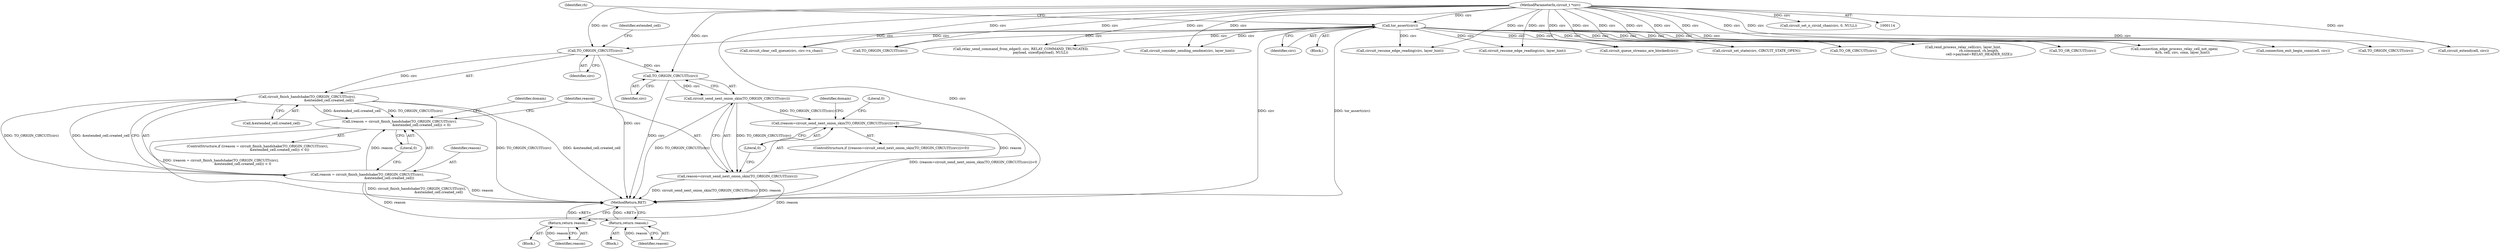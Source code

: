 digraph "0_tor_56a7c5bc15e0447203a491c1ee37de9939ad1dcd@pointer" {
"1000682" [label="(Call,TO_ORIGIN_CIRCUIT(circ))"];
"1000139" [label="(Call,tor_assert(circ))"];
"1000116" [label="(MethodParameterIn,circuit_t *circ)"];
"1000681" [label="(Call,circuit_finish_handshake(TO_ORIGIN_CIRCUIT(circ),\n                                         &extended_cell.created_cell))"];
"1000678" [label="(Call,(reason = circuit_finish_handshake(TO_ORIGIN_CIRCUIT(circ),\n                                         &extended_cell.created_cell)) < 0)"];
"1000679" [label="(Call,reason = circuit_finish_handshake(TO_ORIGIN_CIRCUIT(circ),\n                                         &extended_cell.created_cell))"];
"1000693" [label="(Return,return reason;)"];
"1000700" [label="(Call,TO_ORIGIN_CIRCUIT(circ))"];
"1000699" [label="(Call,circuit_send_next_onion_skin(TO_ORIGIN_CIRCUIT(circ)))"];
"1000696" [label="(Call,(reason=circuit_send_next_onion_skin(TO_ORIGIN_CIRCUIT(circ)))<0)"];
"1000697" [label="(Call,reason=circuit_send_next_onion_skin(TO_ORIGIN_CIRCUIT(circ)))"];
"1000707" [label="(Return,return reason;)"];
"1000699" [label="(Call,circuit_send_next_onion_skin(TO_ORIGIN_CIRCUIT(circ)))"];
"1000763" [label="(Call,circuit_clear_cell_queue(circ, circ->n_chan))"];
"1000695" [label="(ControlStructure,if ((reason=circuit_send_next_onion_skin(TO_ORIGIN_CIRCUIT(circ)))<0))"];
"1000702" [label="(Literal,0)"];
"1000689" [label="(Block,)"];
"1000686" [label="(Identifier,extended_cell)"];
"1000292" [label="(Call,TO_ORIGIN_CIRCUIT(circ))"];
"1000694" [label="(Identifier,reason)"];
"1000143" [label="(Identifier,rh)"];
"1000705" [label="(Identifier,domain)"];
"1000681" [label="(Call,circuit_finish_handshake(TO_ORIGIN_CIRCUIT(circ),\n                                         &extended_cell.created_cell))"];
"1000682" [label="(Call,TO_ORIGIN_CIRCUIT(circ))"];
"1000703" [label="(Block,)"];
"1001058" [label="(MethodReturn,RET)"];
"1000792" [label="(Call,relay_send_command_from_edge(0, circ, RELAY_COMMAND_TRUNCATED,\n                                     payload, sizeof(payload), NULL))"];
"1000393" [label="(Call,circuit_consider_sending_sendme(circ, layer_hint))"];
"1000942" [label="(Call,circuit_queue_streams_are_blocked(circ))"];
"1001004" [label="(Call,TO_OR_CIRCUIT(circ))"];
"1000332" [label="(Call,TO_OR_CIRCUIT(circ))"];
"1000340" [label="(Call,connection_exit_begin_conn(cell, circ))"];
"1000116" [label="(MethodParameterIn,circuit_t *circ)"];
"1000698" [label="(Identifier,reason)"];
"1000683" [label="(Identifier,circ)"];
"1000688" [label="(Literal,0)"];
"1000710" [label="(Literal,0)"];
"1000707" [label="(Return,return reason;)"];
"1000680" [label="(Identifier,reason)"];
"1000677" [label="(ControlStructure,if ((reason = circuit_finish_handshake(TO_ORIGIN_CIRCUIT(circ),\n                                         &extended_cell.created_cell)) < 0))"];
"1000814" [label="(Call,TO_ORIGIN_CIRCUIT(circ))"];
"1000678" [label="(Call,(reason = circuit_finish_handshake(TO_ORIGIN_CIRCUIT(circ),\n                                         &extended_cell.created_cell)) < 0)"];
"1000693" [label="(Return,return reason;)"];
"1000697" [label="(Call,reason=circuit_send_next_onion_skin(TO_ORIGIN_CIRCUIT(circ)))"];
"1000878" [label="(Call,circuit_resume_edge_reading(circ, layer_hint))"];
"1000913" [label="(Call,circuit_resume_edge_reading(circ, layer_hint))"];
"1000700" [label="(Call,TO_ORIGIN_CIRCUIT(circ))"];
"1000746" [label="(Call,circuit_set_state(circ, CIRCUIT_STATE_OPEN))"];
"1000140" [label="(Identifier,circ)"];
"1001033" [label="(Call,rend_process_relay_cell(circ, layer_hint,\n                              rh.command, rh.length,\n                              cell->payload+RELAY_HEADER_SIZE))"];
"1000139" [label="(Call,tor_assert(circ))"];
"1000691" [label="(Identifier,domain)"];
"1000119" [label="(Block,)"];
"1000684" [label="(Call,&extended_cell.created_cell)"];
"1000701" [label="(Identifier,circ)"];
"1000776" [label="(Call,circuit_set_n_circid_chan(circ, 0, NULL))"];
"1000249" [label="(Call,connection_edge_process_relay_cell_not_open(\n               &rh, cell, circ, conn, layer_hint))"];
"1000708" [label="(Identifier,reason)"];
"1000631" [label="(Call,circuit_extend(cell, circ))"];
"1000696" [label="(Call,(reason=circuit_send_next_onion_skin(TO_ORIGIN_CIRCUIT(circ)))<0)"];
"1000679" [label="(Call,reason = circuit_finish_handshake(TO_ORIGIN_CIRCUIT(circ),\n                                         &extended_cell.created_cell))"];
"1000682" -> "1000681"  [label="AST: "];
"1000682" -> "1000683"  [label="CFG: "];
"1000683" -> "1000682"  [label="AST: "];
"1000686" -> "1000682"  [label="CFG: "];
"1000682" -> "1001058"  [label="DDG: circ"];
"1000682" -> "1000681"  [label="DDG: circ"];
"1000139" -> "1000682"  [label="DDG: circ"];
"1000116" -> "1000682"  [label="DDG: circ"];
"1000682" -> "1000700"  [label="DDG: circ"];
"1000139" -> "1000119"  [label="AST: "];
"1000139" -> "1000140"  [label="CFG: "];
"1000140" -> "1000139"  [label="AST: "];
"1000143" -> "1000139"  [label="CFG: "];
"1000139" -> "1001058"  [label="DDG: tor_assert(circ)"];
"1000139" -> "1001058"  [label="DDG: circ"];
"1000116" -> "1000139"  [label="DDG: circ"];
"1000139" -> "1000249"  [label="DDG: circ"];
"1000139" -> "1000292"  [label="DDG: circ"];
"1000139" -> "1000332"  [label="DDG: circ"];
"1000139" -> "1000340"  [label="DDG: circ"];
"1000139" -> "1000393"  [label="DDG: circ"];
"1000139" -> "1000631"  [label="DDG: circ"];
"1000139" -> "1000746"  [label="DDG: circ"];
"1000139" -> "1000763"  [label="DDG: circ"];
"1000139" -> "1000792"  [label="DDG: circ"];
"1000139" -> "1000814"  [label="DDG: circ"];
"1000139" -> "1000878"  [label="DDG: circ"];
"1000139" -> "1000913"  [label="DDG: circ"];
"1000139" -> "1000942"  [label="DDG: circ"];
"1000139" -> "1001004"  [label="DDG: circ"];
"1000139" -> "1001033"  [label="DDG: circ"];
"1000116" -> "1000114"  [label="AST: "];
"1000116" -> "1001058"  [label="DDG: circ"];
"1000116" -> "1000249"  [label="DDG: circ"];
"1000116" -> "1000292"  [label="DDG: circ"];
"1000116" -> "1000332"  [label="DDG: circ"];
"1000116" -> "1000340"  [label="DDG: circ"];
"1000116" -> "1000393"  [label="DDG: circ"];
"1000116" -> "1000631"  [label="DDG: circ"];
"1000116" -> "1000700"  [label="DDG: circ"];
"1000116" -> "1000746"  [label="DDG: circ"];
"1000116" -> "1000763"  [label="DDG: circ"];
"1000116" -> "1000776"  [label="DDG: circ"];
"1000116" -> "1000792"  [label="DDG: circ"];
"1000116" -> "1000814"  [label="DDG: circ"];
"1000116" -> "1000878"  [label="DDG: circ"];
"1000116" -> "1000913"  [label="DDG: circ"];
"1000116" -> "1000942"  [label="DDG: circ"];
"1000116" -> "1001004"  [label="DDG: circ"];
"1000116" -> "1001033"  [label="DDG: circ"];
"1000681" -> "1000679"  [label="AST: "];
"1000681" -> "1000684"  [label="CFG: "];
"1000684" -> "1000681"  [label="AST: "];
"1000679" -> "1000681"  [label="CFG: "];
"1000681" -> "1001058"  [label="DDG: TO_ORIGIN_CIRCUIT(circ)"];
"1000681" -> "1001058"  [label="DDG: &extended_cell.created_cell"];
"1000681" -> "1000678"  [label="DDG: TO_ORIGIN_CIRCUIT(circ)"];
"1000681" -> "1000678"  [label="DDG: &extended_cell.created_cell"];
"1000681" -> "1000679"  [label="DDG: TO_ORIGIN_CIRCUIT(circ)"];
"1000681" -> "1000679"  [label="DDG: &extended_cell.created_cell"];
"1000678" -> "1000677"  [label="AST: "];
"1000678" -> "1000688"  [label="CFG: "];
"1000679" -> "1000678"  [label="AST: "];
"1000688" -> "1000678"  [label="AST: "];
"1000691" -> "1000678"  [label="CFG: "];
"1000698" -> "1000678"  [label="CFG: "];
"1000678" -> "1001058"  [label="DDG: (reason = circuit_finish_handshake(TO_ORIGIN_CIRCUIT(circ),\n                                         &extended_cell.created_cell)) < 0"];
"1000679" -> "1000678"  [label="DDG: reason"];
"1000680" -> "1000679"  [label="AST: "];
"1000688" -> "1000679"  [label="CFG: "];
"1000679" -> "1001058"  [label="DDG: circuit_finish_handshake(TO_ORIGIN_CIRCUIT(circ),\n                                         &extended_cell.created_cell)"];
"1000679" -> "1001058"  [label="DDG: reason"];
"1000679" -> "1000693"  [label="DDG: reason"];
"1000693" -> "1000689"  [label="AST: "];
"1000693" -> "1000694"  [label="CFG: "];
"1000694" -> "1000693"  [label="AST: "];
"1001058" -> "1000693"  [label="CFG: "];
"1000693" -> "1001058"  [label="DDG: <RET>"];
"1000694" -> "1000693"  [label="DDG: reason"];
"1000700" -> "1000699"  [label="AST: "];
"1000700" -> "1000701"  [label="CFG: "];
"1000701" -> "1000700"  [label="AST: "];
"1000699" -> "1000700"  [label="CFG: "];
"1000700" -> "1001058"  [label="DDG: circ"];
"1000700" -> "1000699"  [label="DDG: circ"];
"1000699" -> "1000697"  [label="AST: "];
"1000697" -> "1000699"  [label="CFG: "];
"1000699" -> "1001058"  [label="DDG: TO_ORIGIN_CIRCUIT(circ)"];
"1000699" -> "1000696"  [label="DDG: TO_ORIGIN_CIRCUIT(circ)"];
"1000699" -> "1000697"  [label="DDG: TO_ORIGIN_CIRCUIT(circ)"];
"1000696" -> "1000695"  [label="AST: "];
"1000696" -> "1000702"  [label="CFG: "];
"1000697" -> "1000696"  [label="AST: "];
"1000702" -> "1000696"  [label="AST: "];
"1000705" -> "1000696"  [label="CFG: "];
"1000710" -> "1000696"  [label="CFG: "];
"1000696" -> "1001058"  [label="DDG: (reason=circuit_send_next_onion_skin(TO_ORIGIN_CIRCUIT(circ)))<0"];
"1000697" -> "1000696"  [label="DDG: reason"];
"1000698" -> "1000697"  [label="AST: "];
"1000702" -> "1000697"  [label="CFG: "];
"1000697" -> "1001058"  [label="DDG: circuit_send_next_onion_skin(TO_ORIGIN_CIRCUIT(circ))"];
"1000697" -> "1001058"  [label="DDG: reason"];
"1000697" -> "1000707"  [label="DDG: reason"];
"1000707" -> "1000703"  [label="AST: "];
"1000707" -> "1000708"  [label="CFG: "];
"1000708" -> "1000707"  [label="AST: "];
"1001058" -> "1000707"  [label="CFG: "];
"1000707" -> "1001058"  [label="DDG: <RET>"];
"1000708" -> "1000707"  [label="DDG: reason"];
}
